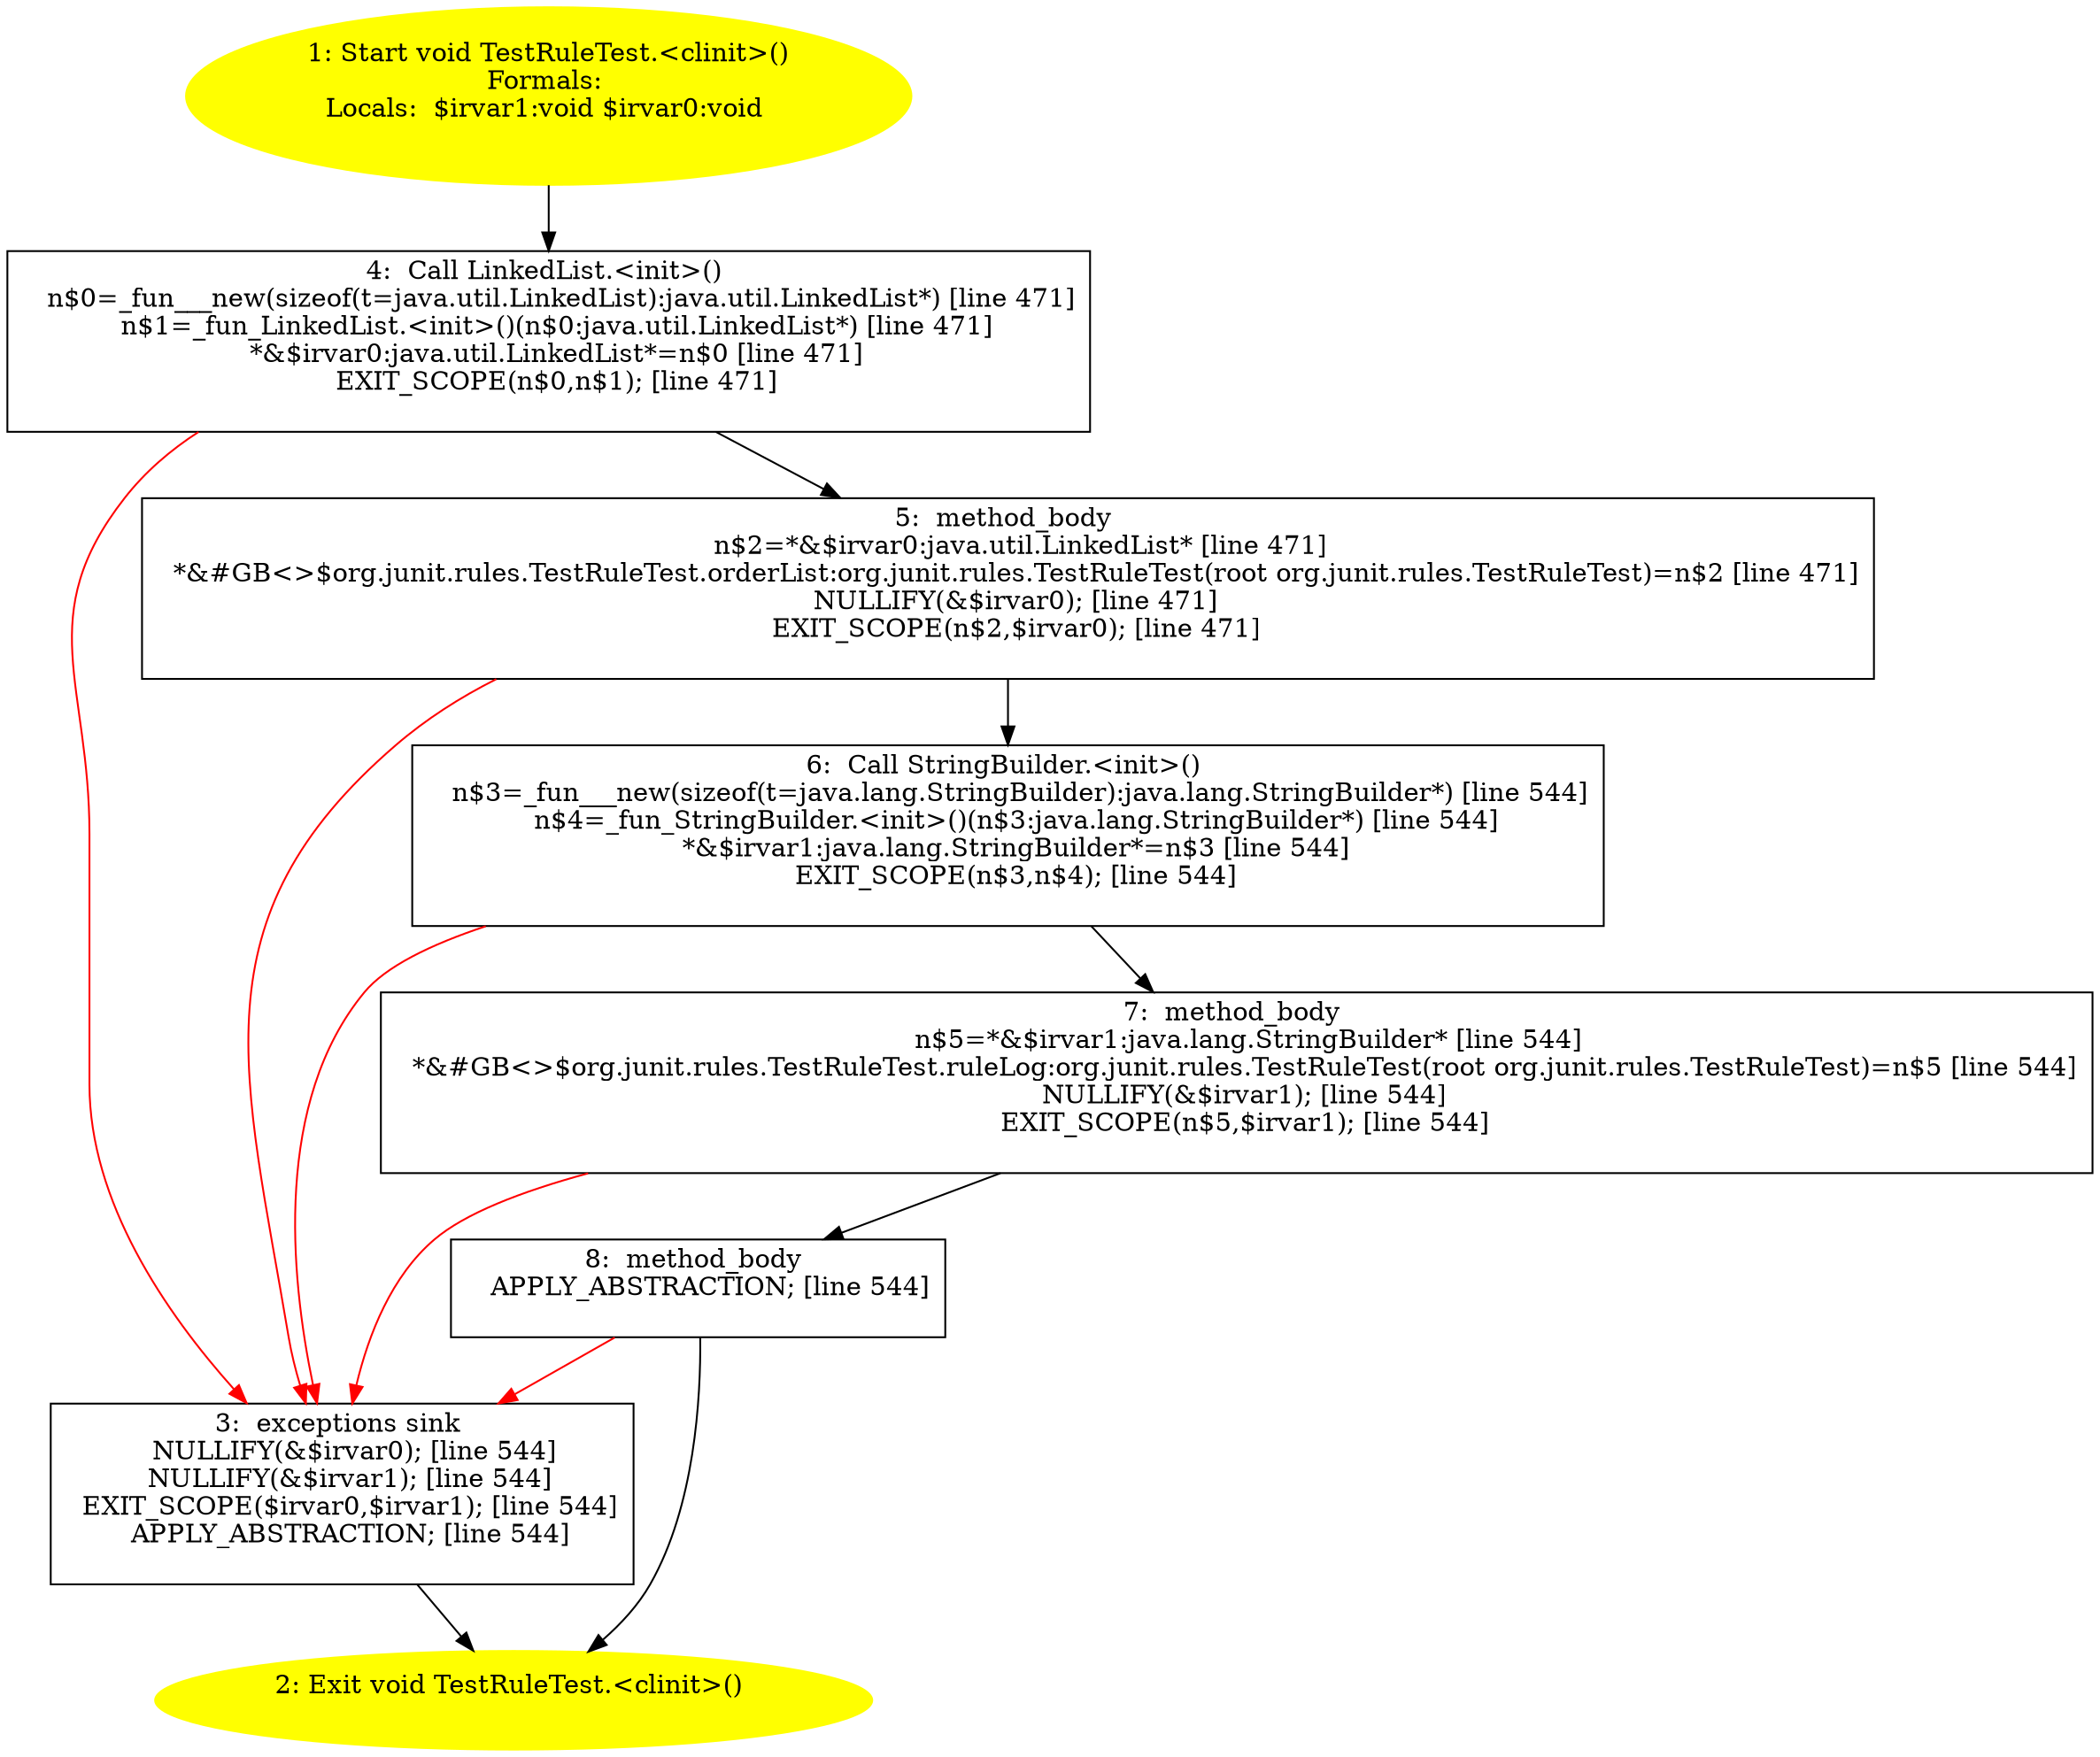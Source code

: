 /* @generated */
digraph cfg {
"org.junit.rules.TestRuleTest.<clinit>():void.101dd9fe8d6d4cde07f1e828828df234_1" [label="1: Start void TestRuleTest.<clinit>()\nFormals: \nLocals:  $irvar1:void $irvar0:void \n  " color=yellow style=filled]
	

	 "org.junit.rules.TestRuleTest.<clinit>():void.101dd9fe8d6d4cde07f1e828828df234_1" -> "org.junit.rules.TestRuleTest.<clinit>():void.101dd9fe8d6d4cde07f1e828828df234_4" ;
"org.junit.rules.TestRuleTest.<clinit>():void.101dd9fe8d6d4cde07f1e828828df234_2" [label="2: Exit void TestRuleTest.<clinit>() \n  " color=yellow style=filled]
	

"org.junit.rules.TestRuleTest.<clinit>():void.101dd9fe8d6d4cde07f1e828828df234_3" [label="3:  exceptions sink \n   NULLIFY(&$irvar0); [line 544]\n  NULLIFY(&$irvar1); [line 544]\n  EXIT_SCOPE($irvar0,$irvar1); [line 544]\n  APPLY_ABSTRACTION; [line 544]\n " shape="box"]
	

	 "org.junit.rules.TestRuleTest.<clinit>():void.101dd9fe8d6d4cde07f1e828828df234_3" -> "org.junit.rules.TestRuleTest.<clinit>():void.101dd9fe8d6d4cde07f1e828828df234_2" ;
"org.junit.rules.TestRuleTest.<clinit>():void.101dd9fe8d6d4cde07f1e828828df234_4" [label="4:  Call LinkedList.<init>() \n   n$0=_fun___new(sizeof(t=java.util.LinkedList):java.util.LinkedList*) [line 471]\n  n$1=_fun_LinkedList.<init>()(n$0:java.util.LinkedList*) [line 471]\n  *&$irvar0:java.util.LinkedList*=n$0 [line 471]\n  EXIT_SCOPE(n$0,n$1); [line 471]\n " shape="box"]
	

	 "org.junit.rules.TestRuleTest.<clinit>():void.101dd9fe8d6d4cde07f1e828828df234_4" -> "org.junit.rules.TestRuleTest.<clinit>():void.101dd9fe8d6d4cde07f1e828828df234_5" ;
	 "org.junit.rules.TestRuleTest.<clinit>():void.101dd9fe8d6d4cde07f1e828828df234_4" -> "org.junit.rules.TestRuleTest.<clinit>():void.101dd9fe8d6d4cde07f1e828828df234_3" [color="red" ];
"org.junit.rules.TestRuleTest.<clinit>():void.101dd9fe8d6d4cde07f1e828828df234_5" [label="5:  method_body \n   n$2=*&$irvar0:java.util.LinkedList* [line 471]\n  *&#GB<>$org.junit.rules.TestRuleTest.orderList:org.junit.rules.TestRuleTest(root org.junit.rules.TestRuleTest)=n$2 [line 471]\n  NULLIFY(&$irvar0); [line 471]\n  EXIT_SCOPE(n$2,$irvar0); [line 471]\n " shape="box"]
	

	 "org.junit.rules.TestRuleTest.<clinit>():void.101dd9fe8d6d4cde07f1e828828df234_5" -> "org.junit.rules.TestRuleTest.<clinit>():void.101dd9fe8d6d4cde07f1e828828df234_6" ;
	 "org.junit.rules.TestRuleTest.<clinit>():void.101dd9fe8d6d4cde07f1e828828df234_5" -> "org.junit.rules.TestRuleTest.<clinit>():void.101dd9fe8d6d4cde07f1e828828df234_3" [color="red" ];
"org.junit.rules.TestRuleTest.<clinit>():void.101dd9fe8d6d4cde07f1e828828df234_6" [label="6:  Call StringBuilder.<init>() \n   n$3=_fun___new(sizeof(t=java.lang.StringBuilder):java.lang.StringBuilder*) [line 544]\n  n$4=_fun_StringBuilder.<init>()(n$3:java.lang.StringBuilder*) [line 544]\n  *&$irvar1:java.lang.StringBuilder*=n$3 [line 544]\n  EXIT_SCOPE(n$3,n$4); [line 544]\n " shape="box"]
	

	 "org.junit.rules.TestRuleTest.<clinit>():void.101dd9fe8d6d4cde07f1e828828df234_6" -> "org.junit.rules.TestRuleTest.<clinit>():void.101dd9fe8d6d4cde07f1e828828df234_7" ;
	 "org.junit.rules.TestRuleTest.<clinit>():void.101dd9fe8d6d4cde07f1e828828df234_6" -> "org.junit.rules.TestRuleTest.<clinit>():void.101dd9fe8d6d4cde07f1e828828df234_3" [color="red" ];
"org.junit.rules.TestRuleTest.<clinit>():void.101dd9fe8d6d4cde07f1e828828df234_7" [label="7:  method_body \n   n$5=*&$irvar1:java.lang.StringBuilder* [line 544]\n  *&#GB<>$org.junit.rules.TestRuleTest.ruleLog:org.junit.rules.TestRuleTest(root org.junit.rules.TestRuleTest)=n$5 [line 544]\n  NULLIFY(&$irvar1); [line 544]\n  EXIT_SCOPE(n$5,$irvar1); [line 544]\n " shape="box"]
	

	 "org.junit.rules.TestRuleTest.<clinit>():void.101dd9fe8d6d4cde07f1e828828df234_7" -> "org.junit.rules.TestRuleTest.<clinit>():void.101dd9fe8d6d4cde07f1e828828df234_8" ;
	 "org.junit.rules.TestRuleTest.<clinit>():void.101dd9fe8d6d4cde07f1e828828df234_7" -> "org.junit.rules.TestRuleTest.<clinit>():void.101dd9fe8d6d4cde07f1e828828df234_3" [color="red" ];
"org.junit.rules.TestRuleTest.<clinit>():void.101dd9fe8d6d4cde07f1e828828df234_8" [label="8:  method_body \n   APPLY_ABSTRACTION; [line 544]\n " shape="box"]
	

	 "org.junit.rules.TestRuleTest.<clinit>():void.101dd9fe8d6d4cde07f1e828828df234_8" -> "org.junit.rules.TestRuleTest.<clinit>():void.101dd9fe8d6d4cde07f1e828828df234_2" ;
	 "org.junit.rules.TestRuleTest.<clinit>():void.101dd9fe8d6d4cde07f1e828828df234_8" -> "org.junit.rules.TestRuleTest.<clinit>():void.101dd9fe8d6d4cde07f1e828828df234_3" [color="red" ];
}
